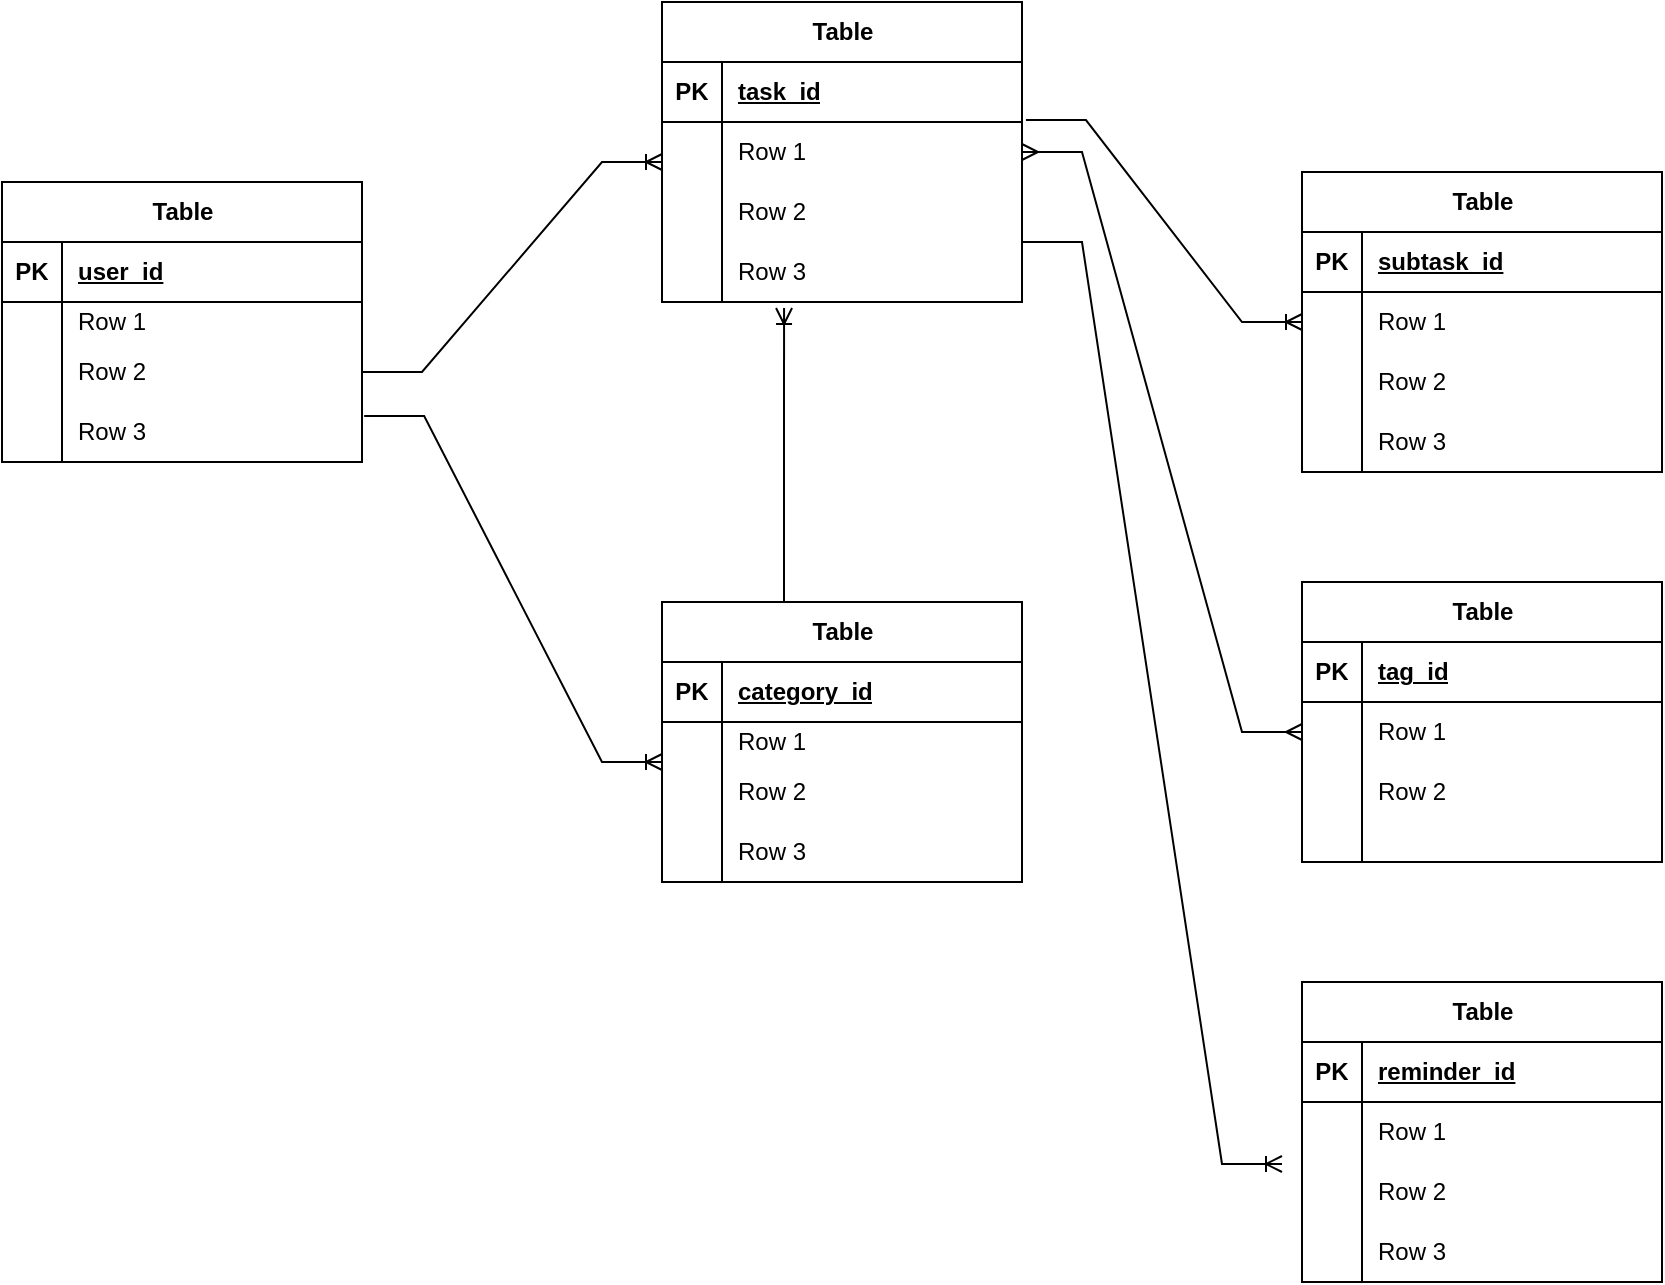 <mxfile version="28.1.0">
  <diagram name="Taskly" id="e56a1550-8fbb-45ad-956c-1786394a9013">
    <mxGraphModel dx="1426" dy="751" grid="1" gridSize="10" guides="1" tooltips="1" connect="1" arrows="1" fold="1" page="1" pageScale="1" pageWidth="1100" pageHeight="850" background="none" math="0" shadow="0">
      <root>
        <mxCell id="0" />
        <mxCell id="1" parent="0" />
        <mxCell id="_NWfq3V05WZzRn2xI2l9-44" value="Table" style="shape=table;startSize=30;container=1;collapsible=1;childLayout=tableLayout;fixedRows=1;rowLines=0;fontStyle=1;align=center;resizeLast=1;html=1;" vertex="1" parent="1">
          <mxGeometry x="100" y="160" width="180" height="140" as="geometry" />
        </mxCell>
        <mxCell id="_NWfq3V05WZzRn2xI2l9-45" value="" style="shape=tableRow;horizontal=0;startSize=0;swimlaneHead=0;swimlaneBody=0;fillColor=none;collapsible=0;dropTarget=0;points=[[0,0.5],[1,0.5]];portConstraint=eastwest;top=0;left=0;right=0;bottom=1;" vertex="1" parent="_NWfq3V05WZzRn2xI2l9-44">
          <mxGeometry y="30" width="180" height="30" as="geometry" />
        </mxCell>
        <mxCell id="_NWfq3V05WZzRn2xI2l9-46" value="PK" style="shape=partialRectangle;connectable=0;fillColor=none;top=0;left=0;bottom=0;right=0;fontStyle=1;overflow=hidden;whiteSpace=wrap;html=1;" vertex="1" parent="_NWfq3V05WZzRn2xI2l9-45">
          <mxGeometry width="30" height="30" as="geometry">
            <mxRectangle width="30" height="30" as="alternateBounds" />
          </mxGeometry>
        </mxCell>
        <mxCell id="_NWfq3V05WZzRn2xI2l9-47" value="user_id" style="shape=partialRectangle;connectable=0;fillColor=none;top=0;left=0;bottom=0;right=0;align=left;spacingLeft=6;fontStyle=5;overflow=hidden;whiteSpace=wrap;html=1;" vertex="1" parent="_NWfq3V05WZzRn2xI2l9-45">
          <mxGeometry x="30" width="150" height="30" as="geometry">
            <mxRectangle width="150" height="30" as="alternateBounds" />
          </mxGeometry>
        </mxCell>
        <mxCell id="_NWfq3V05WZzRn2xI2l9-48" value="" style="shape=tableRow;horizontal=0;startSize=0;swimlaneHead=0;swimlaneBody=0;fillColor=none;collapsible=0;dropTarget=0;points=[[0,0.5],[1,0.5]];portConstraint=eastwest;top=0;left=0;right=0;bottom=0;" vertex="1" parent="_NWfq3V05WZzRn2xI2l9-44">
          <mxGeometry y="60" width="180" height="20" as="geometry" />
        </mxCell>
        <mxCell id="_NWfq3V05WZzRn2xI2l9-49" value="" style="shape=partialRectangle;connectable=0;fillColor=none;top=0;left=0;bottom=0;right=0;editable=1;overflow=hidden;whiteSpace=wrap;html=1;" vertex="1" parent="_NWfq3V05WZzRn2xI2l9-48">
          <mxGeometry width="30" height="20" as="geometry">
            <mxRectangle width="30" height="20" as="alternateBounds" />
          </mxGeometry>
        </mxCell>
        <mxCell id="_NWfq3V05WZzRn2xI2l9-50" value="Row 1" style="shape=partialRectangle;connectable=0;fillColor=none;top=0;left=0;bottom=0;right=0;align=left;spacingLeft=6;overflow=hidden;whiteSpace=wrap;html=1;" vertex="1" parent="_NWfq3V05WZzRn2xI2l9-48">
          <mxGeometry x="30" width="150" height="20" as="geometry">
            <mxRectangle width="150" height="20" as="alternateBounds" />
          </mxGeometry>
        </mxCell>
        <mxCell id="_NWfq3V05WZzRn2xI2l9-51" value="" style="shape=tableRow;horizontal=0;startSize=0;swimlaneHead=0;swimlaneBody=0;fillColor=none;collapsible=0;dropTarget=0;points=[[0,0.5],[1,0.5]];portConstraint=eastwest;top=0;left=0;right=0;bottom=0;" vertex="1" parent="_NWfq3V05WZzRn2xI2l9-44">
          <mxGeometry y="80" width="180" height="30" as="geometry" />
        </mxCell>
        <mxCell id="_NWfq3V05WZzRn2xI2l9-52" value="" style="shape=partialRectangle;connectable=0;fillColor=none;top=0;left=0;bottom=0;right=0;editable=1;overflow=hidden;whiteSpace=wrap;html=1;" vertex="1" parent="_NWfq3V05WZzRn2xI2l9-51">
          <mxGeometry width="30" height="30" as="geometry">
            <mxRectangle width="30" height="30" as="alternateBounds" />
          </mxGeometry>
        </mxCell>
        <mxCell id="_NWfq3V05WZzRn2xI2l9-53" value="Row 2" style="shape=partialRectangle;connectable=0;fillColor=none;top=0;left=0;bottom=0;right=0;align=left;spacingLeft=6;overflow=hidden;whiteSpace=wrap;html=1;" vertex="1" parent="_NWfq3V05WZzRn2xI2l9-51">
          <mxGeometry x="30" width="150" height="30" as="geometry">
            <mxRectangle width="150" height="30" as="alternateBounds" />
          </mxGeometry>
        </mxCell>
        <mxCell id="_NWfq3V05WZzRn2xI2l9-54" value="" style="shape=tableRow;horizontal=0;startSize=0;swimlaneHead=0;swimlaneBody=0;fillColor=none;collapsible=0;dropTarget=0;points=[[0,0.5],[1,0.5]];portConstraint=eastwest;top=0;left=0;right=0;bottom=0;" vertex="1" parent="_NWfq3V05WZzRn2xI2l9-44">
          <mxGeometry y="110" width="180" height="30" as="geometry" />
        </mxCell>
        <mxCell id="_NWfq3V05WZzRn2xI2l9-55" value="" style="shape=partialRectangle;connectable=0;fillColor=none;top=0;left=0;bottom=0;right=0;editable=1;overflow=hidden;whiteSpace=wrap;html=1;" vertex="1" parent="_NWfq3V05WZzRn2xI2l9-54">
          <mxGeometry width="30" height="30" as="geometry">
            <mxRectangle width="30" height="30" as="alternateBounds" />
          </mxGeometry>
        </mxCell>
        <mxCell id="_NWfq3V05WZzRn2xI2l9-56" value="Row 3" style="shape=partialRectangle;connectable=0;fillColor=none;top=0;left=0;bottom=0;right=0;align=left;spacingLeft=6;overflow=hidden;whiteSpace=wrap;html=1;" vertex="1" parent="_NWfq3V05WZzRn2xI2l9-54">
          <mxGeometry x="30" width="150" height="30" as="geometry">
            <mxRectangle width="150" height="30" as="alternateBounds" />
          </mxGeometry>
        </mxCell>
        <mxCell id="_NWfq3V05WZzRn2xI2l9-57" value="" style="edgeStyle=entityRelationEdgeStyle;fontSize=12;html=1;endArrow=ERoneToMany;rounded=0;exitX=1;exitY=0.5;exitDx=0;exitDy=0;" edge="1" parent="1" source="_NWfq3V05WZzRn2xI2l9-51">
          <mxGeometry width="100" height="100" relative="1" as="geometry">
            <mxPoint x="290" y="330" as="sourcePoint" />
            <mxPoint x="430" y="150" as="targetPoint" />
            <Array as="points">
              <mxPoint x="220" y="100" />
              <mxPoint x="220" y="100" />
              <mxPoint x="400" y="190" />
              <mxPoint x="170" y="70" />
            </Array>
          </mxGeometry>
        </mxCell>
        <mxCell id="_NWfq3V05WZzRn2xI2l9-61" value="Table" style="shape=table;startSize=30;container=1;collapsible=1;childLayout=tableLayout;fixedRows=1;rowLines=0;fontStyle=1;align=center;resizeLast=1;html=1;" vertex="1" parent="1">
          <mxGeometry x="430" y="70" width="180" height="150" as="geometry" />
        </mxCell>
        <mxCell id="_NWfq3V05WZzRn2xI2l9-62" value="" style="shape=tableRow;horizontal=0;startSize=0;swimlaneHead=0;swimlaneBody=0;fillColor=none;collapsible=0;dropTarget=0;points=[[0,0.5],[1,0.5]];portConstraint=eastwest;top=0;left=0;right=0;bottom=1;" vertex="1" parent="_NWfq3V05WZzRn2xI2l9-61">
          <mxGeometry y="30" width="180" height="30" as="geometry" />
        </mxCell>
        <mxCell id="_NWfq3V05WZzRn2xI2l9-63" value="PK" style="shape=partialRectangle;connectable=0;fillColor=none;top=0;left=0;bottom=0;right=0;fontStyle=1;overflow=hidden;whiteSpace=wrap;html=1;" vertex="1" parent="_NWfq3V05WZzRn2xI2l9-62">
          <mxGeometry width="30" height="30" as="geometry">
            <mxRectangle width="30" height="30" as="alternateBounds" />
          </mxGeometry>
        </mxCell>
        <mxCell id="_NWfq3V05WZzRn2xI2l9-64" value="task_id" style="shape=partialRectangle;connectable=0;fillColor=none;top=0;left=0;bottom=0;right=0;align=left;spacingLeft=6;fontStyle=5;overflow=hidden;whiteSpace=wrap;html=1;" vertex="1" parent="_NWfq3V05WZzRn2xI2l9-62">
          <mxGeometry x="30" width="150" height="30" as="geometry">
            <mxRectangle width="150" height="30" as="alternateBounds" />
          </mxGeometry>
        </mxCell>
        <mxCell id="_NWfq3V05WZzRn2xI2l9-65" value="" style="shape=tableRow;horizontal=0;startSize=0;swimlaneHead=0;swimlaneBody=0;fillColor=none;collapsible=0;dropTarget=0;points=[[0,0.5],[1,0.5]];portConstraint=eastwest;top=0;left=0;right=0;bottom=0;" vertex="1" parent="_NWfq3V05WZzRn2xI2l9-61">
          <mxGeometry y="60" width="180" height="30" as="geometry" />
        </mxCell>
        <mxCell id="_NWfq3V05WZzRn2xI2l9-66" value="" style="shape=partialRectangle;connectable=0;fillColor=none;top=0;left=0;bottom=0;right=0;editable=1;overflow=hidden;whiteSpace=wrap;html=1;" vertex="1" parent="_NWfq3V05WZzRn2xI2l9-65">
          <mxGeometry width="30" height="30" as="geometry">
            <mxRectangle width="30" height="30" as="alternateBounds" />
          </mxGeometry>
        </mxCell>
        <mxCell id="_NWfq3V05WZzRn2xI2l9-67" value="Row 1" style="shape=partialRectangle;connectable=0;fillColor=none;top=0;left=0;bottom=0;right=0;align=left;spacingLeft=6;overflow=hidden;whiteSpace=wrap;html=1;" vertex="1" parent="_NWfq3V05WZzRn2xI2l9-65">
          <mxGeometry x="30" width="150" height="30" as="geometry">
            <mxRectangle width="150" height="30" as="alternateBounds" />
          </mxGeometry>
        </mxCell>
        <mxCell id="_NWfq3V05WZzRn2xI2l9-68" value="" style="shape=tableRow;horizontal=0;startSize=0;swimlaneHead=0;swimlaneBody=0;fillColor=none;collapsible=0;dropTarget=0;points=[[0,0.5],[1,0.5]];portConstraint=eastwest;top=0;left=0;right=0;bottom=0;" vertex="1" parent="_NWfq3V05WZzRn2xI2l9-61">
          <mxGeometry y="90" width="180" height="30" as="geometry" />
        </mxCell>
        <mxCell id="_NWfq3V05WZzRn2xI2l9-69" value="" style="shape=partialRectangle;connectable=0;fillColor=none;top=0;left=0;bottom=0;right=0;editable=1;overflow=hidden;whiteSpace=wrap;html=1;" vertex="1" parent="_NWfq3V05WZzRn2xI2l9-68">
          <mxGeometry width="30" height="30" as="geometry">
            <mxRectangle width="30" height="30" as="alternateBounds" />
          </mxGeometry>
        </mxCell>
        <mxCell id="_NWfq3V05WZzRn2xI2l9-70" value="Row 2" style="shape=partialRectangle;connectable=0;fillColor=none;top=0;left=0;bottom=0;right=0;align=left;spacingLeft=6;overflow=hidden;whiteSpace=wrap;html=1;" vertex="1" parent="_NWfq3V05WZzRn2xI2l9-68">
          <mxGeometry x="30" width="150" height="30" as="geometry">
            <mxRectangle width="150" height="30" as="alternateBounds" />
          </mxGeometry>
        </mxCell>
        <mxCell id="_NWfq3V05WZzRn2xI2l9-71" value="" style="shape=tableRow;horizontal=0;startSize=0;swimlaneHead=0;swimlaneBody=0;fillColor=none;collapsible=0;dropTarget=0;points=[[0,0.5],[1,0.5]];portConstraint=eastwest;top=0;left=0;right=0;bottom=0;" vertex="1" parent="_NWfq3V05WZzRn2xI2l9-61">
          <mxGeometry y="120" width="180" height="30" as="geometry" />
        </mxCell>
        <mxCell id="_NWfq3V05WZzRn2xI2l9-72" value="" style="shape=partialRectangle;connectable=0;fillColor=none;top=0;left=0;bottom=0;right=0;editable=1;overflow=hidden;whiteSpace=wrap;html=1;" vertex="1" parent="_NWfq3V05WZzRn2xI2l9-71">
          <mxGeometry width="30" height="30" as="geometry">
            <mxRectangle width="30" height="30" as="alternateBounds" />
          </mxGeometry>
        </mxCell>
        <mxCell id="_NWfq3V05WZzRn2xI2l9-73" value="Row 3" style="shape=partialRectangle;connectable=0;fillColor=none;top=0;left=0;bottom=0;right=0;align=left;spacingLeft=6;overflow=hidden;whiteSpace=wrap;html=1;" vertex="1" parent="_NWfq3V05WZzRn2xI2l9-71">
          <mxGeometry x="30" width="150" height="30" as="geometry">
            <mxRectangle width="150" height="30" as="alternateBounds" />
          </mxGeometry>
        </mxCell>
        <mxCell id="_NWfq3V05WZzRn2xI2l9-74" value="Table" style="shape=table;startSize=30;container=1;collapsible=1;childLayout=tableLayout;fixedRows=1;rowLines=0;fontStyle=1;align=center;resizeLast=1;html=1;" vertex="1" parent="1">
          <mxGeometry x="430" y="370" width="180" height="140" as="geometry" />
        </mxCell>
        <mxCell id="_NWfq3V05WZzRn2xI2l9-75" value="" style="shape=tableRow;horizontal=0;startSize=0;swimlaneHead=0;swimlaneBody=0;fillColor=none;collapsible=0;dropTarget=0;points=[[0,0.5],[1,0.5]];portConstraint=eastwest;top=0;left=0;right=0;bottom=1;" vertex="1" parent="_NWfq3V05WZzRn2xI2l9-74">
          <mxGeometry y="30" width="180" height="30" as="geometry" />
        </mxCell>
        <mxCell id="_NWfq3V05WZzRn2xI2l9-76" value="PK" style="shape=partialRectangle;connectable=0;fillColor=none;top=0;left=0;bottom=0;right=0;fontStyle=1;overflow=hidden;whiteSpace=wrap;html=1;" vertex="1" parent="_NWfq3V05WZzRn2xI2l9-75">
          <mxGeometry width="30" height="30" as="geometry">
            <mxRectangle width="30" height="30" as="alternateBounds" />
          </mxGeometry>
        </mxCell>
        <mxCell id="_NWfq3V05WZzRn2xI2l9-77" value="category_id" style="shape=partialRectangle;connectable=0;fillColor=none;top=0;left=0;bottom=0;right=0;align=left;spacingLeft=6;fontStyle=5;overflow=hidden;whiteSpace=wrap;html=1;" vertex="1" parent="_NWfq3V05WZzRn2xI2l9-75">
          <mxGeometry x="30" width="150" height="30" as="geometry">
            <mxRectangle width="150" height="30" as="alternateBounds" />
          </mxGeometry>
        </mxCell>
        <mxCell id="_NWfq3V05WZzRn2xI2l9-78" value="" style="shape=tableRow;horizontal=0;startSize=0;swimlaneHead=0;swimlaneBody=0;fillColor=none;collapsible=0;dropTarget=0;points=[[0,0.5],[1,0.5]];portConstraint=eastwest;top=0;left=0;right=0;bottom=0;" vertex="1" parent="_NWfq3V05WZzRn2xI2l9-74">
          <mxGeometry y="60" width="180" height="20" as="geometry" />
        </mxCell>
        <mxCell id="_NWfq3V05WZzRn2xI2l9-79" value="" style="shape=partialRectangle;connectable=0;fillColor=none;top=0;left=0;bottom=0;right=0;editable=1;overflow=hidden;whiteSpace=wrap;html=1;" vertex="1" parent="_NWfq3V05WZzRn2xI2l9-78">
          <mxGeometry width="30" height="20" as="geometry">
            <mxRectangle width="30" height="20" as="alternateBounds" />
          </mxGeometry>
        </mxCell>
        <mxCell id="_NWfq3V05WZzRn2xI2l9-80" value="Row 1" style="shape=partialRectangle;connectable=0;fillColor=none;top=0;left=0;bottom=0;right=0;align=left;spacingLeft=6;overflow=hidden;whiteSpace=wrap;html=1;" vertex="1" parent="_NWfq3V05WZzRn2xI2l9-78">
          <mxGeometry x="30" width="150" height="20" as="geometry">
            <mxRectangle width="150" height="20" as="alternateBounds" />
          </mxGeometry>
        </mxCell>
        <mxCell id="_NWfq3V05WZzRn2xI2l9-81" value="" style="shape=tableRow;horizontal=0;startSize=0;swimlaneHead=0;swimlaneBody=0;fillColor=none;collapsible=0;dropTarget=0;points=[[0,0.5],[1,0.5]];portConstraint=eastwest;top=0;left=0;right=0;bottom=0;" vertex="1" parent="_NWfq3V05WZzRn2xI2l9-74">
          <mxGeometry y="80" width="180" height="30" as="geometry" />
        </mxCell>
        <mxCell id="_NWfq3V05WZzRn2xI2l9-82" value="" style="shape=partialRectangle;connectable=0;fillColor=none;top=0;left=0;bottom=0;right=0;editable=1;overflow=hidden;whiteSpace=wrap;html=1;" vertex="1" parent="_NWfq3V05WZzRn2xI2l9-81">
          <mxGeometry width="30" height="30" as="geometry">
            <mxRectangle width="30" height="30" as="alternateBounds" />
          </mxGeometry>
        </mxCell>
        <mxCell id="_NWfq3V05WZzRn2xI2l9-83" value="Row 2" style="shape=partialRectangle;connectable=0;fillColor=none;top=0;left=0;bottom=0;right=0;align=left;spacingLeft=6;overflow=hidden;whiteSpace=wrap;html=1;" vertex="1" parent="_NWfq3V05WZzRn2xI2l9-81">
          <mxGeometry x="30" width="150" height="30" as="geometry">
            <mxRectangle width="150" height="30" as="alternateBounds" />
          </mxGeometry>
        </mxCell>
        <mxCell id="_NWfq3V05WZzRn2xI2l9-84" value="" style="shape=tableRow;horizontal=0;startSize=0;swimlaneHead=0;swimlaneBody=0;fillColor=none;collapsible=0;dropTarget=0;points=[[0,0.5],[1,0.5]];portConstraint=eastwest;top=0;left=0;right=0;bottom=0;" vertex="1" parent="_NWfq3V05WZzRn2xI2l9-74">
          <mxGeometry y="110" width="180" height="30" as="geometry" />
        </mxCell>
        <mxCell id="_NWfq3V05WZzRn2xI2l9-85" value="" style="shape=partialRectangle;connectable=0;fillColor=none;top=0;left=0;bottom=0;right=0;editable=1;overflow=hidden;whiteSpace=wrap;html=1;" vertex="1" parent="_NWfq3V05WZzRn2xI2l9-84">
          <mxGeometry width="30" height="30" as="geometry">
            <mxRectangle width="30" height="30" as="alternateBounds" />
          </mxGeometry>
        </mxCell>
        <mxCell id="_NWfq3V05WZzRn2xI2l9-86" value="Row 3" style="shape=partialRectangle;connectable=0;fillColor=none;top=0;left=0;bottom=0;right=0;align=left;spacingLeft=6;overflow=hidden;whiteSpace=wrap;html=1;" vertex="1" parent="_NWfq3V05WZzRn2xI2l9-84">
          <mxGeometry x="30" width="150" height="30" as="geometry">
            <mxRectangle width="150" height="30" as="alternateBounds" />
          </mxGeometry>
        </mxCell>
        <mxCell id="_NWfq3V05WZzRn2xI2l9-93" value="" style="edgeStyle=entityRelationEdgeStyle;fontSize=12;html=1;endArrow=ERoneToMany;rounded=0;entryX=0;entryY=0;entryDx=0;entryDy=0;entryPerimeter=0;exitX=1.006;exitY=0.233;exitDx=0;exitDy=0;exitPerimeter=0;" edge="1" parent="1" source="_NWfq3V05WZzRn2xI2l9-54" target="_NWfq3V05WZzRn2xI2l9-81">
          <mxGeometry width="100" height="100" relative="1" as="geometry">
            <mxPoint x="230" y="460" as="sourcePoint" />
            <mxPoint x="330" y="360" as="targetPoint" />
          </mxGeometry>
        </mxCell>
        <mxCell id="_NWfq3V05WZzRn2xI2l9-95" value="" style="fontSize=12;html=1;endArrow=ERoneToMany;rounded=0;entryX=0.339;entryY=1.1;entryDx=0;entryDy=0;entryPerimeter=0;" edge="1" parent="1" target="_NWfq3V05WZzRn2xI2l9-71">
          <mxGeometry width="100" height="100" relative="1" as="geometry">
            <mxPoint x="491" y="370" as="sourcePoint" />
            <mxPoint x="830" y="440" as="targetPoint" />
          </mxGeometry>
        </mxCell>
        <mxCell id="_NWfq3V05WZzRn2xI2l9-109" value="Table" style="shape=table;startSize=30;container=1;collapsible=1;childLayout=tableLayout;fixedRows=1;rowLines=0;fontStyle=1;align=center;resizeLast=1;html=1;" vertex="1" parent="1">
          <mxGeometry x="750" y="155" width="180" height="150" as="geometry" />
        </mxCell>
        <mxCell id="_NWfq3V05WZzRn2xI2l9-110" value="" style="shape=tableRow;horizontal=0;startSize=0;swimlaneHead=0;swimlaneBody=0;fillColor=none;collapsible=0;dropTarget=0;points=[[0,0.5],[1,0.5]];portConstraint=eastwest;top=0;left=0;right=0;bottom=1;" vertex="1" parent="_NWfq3V05WZzRn2xI2l9-109">
          <mxGeometry y="30" width="180" height="30" as="geometry" />
        </mxCell>
        <mxCell id="_NWfq3V05WZzRn2xI2l9-111" value="PK" style="shape=partialRectangle;connectable=0;fillColor=none;top=0;left=0;bottom=0;right=0;fontStyle=1;overflow=hidden;whiteSpace=wrap;html=1;" vertex="1" parent="_NWfq3V05WZzRn2xI2l9-110">
          <mxGeometry width="30" height="30" as="geometry">
            <mxRectangle width="30" height="30" as="alternateBounds" />
          </mxGeometry>
        </mxCell>
        <mxCell id="_NWfq3V05WZzRn2xI2l9-112" value="subtask_id" style="shape=partialRectangle;connectable=0;fillColor=none;top=0;left=0;bottom=0;right=0;align=left;spacingLeft=6;fontStyle=5;overflow=hidden;whiteSpace=wrap;html=1;" vertex="1" parent="_NWfq3V05WZzRn2xI2l9-110">
          <mxGeometry x="30" width="150" height="30" as="geometry">
            <mxRectangle width="150" height="30" as="alternateBounds" />
          </mxGeometry>
        </mxCell>
        <mxCell id="_NWfq3V05WZzRn2xI2l9-113" value="" style="shape=tableRow;horizontal=0;startSize=0;swimlaneHead=0;swimlaneBody=0;fillColor=none;collapsible=0;dropTarget=0;points=[[0,0.5],[1,0.5]];portConstraint=eastwest;top=0;left=0;right=0;bottom=0;" vertex="1" parent="_NWfq3V05WZzRn2xI2l9-109">
          <mxGeometry y="60" width="180" height="30" as="geometry" />
        </mxCell>
        <mxCell id="_NWfq3V05WZzRn2xI2l9-114" value="" style="shape=partialRectangle;connectable=0;fillColor=none;top=0;left=0;bottom=0;right=0;editable=1;overflow=hidden;whiteSpace=wrap;html=1;" vertex="1" parent="_NWfq3V05WZzRn2xI2l9-113">
          <mxGeometry width="30" height="30" as="geometry">
            <mxRectangle width="30" height="30" as="alternateBounds" />
          </mxGeometry>
        </mxCell>
        <mxCell id="_NWfq3V05WZzRn2xI2l9-115" value="Row 1" style="shape=partialRectangle;connectable=0;fillColor=none;top=0;left=0;bottom=0;right=0;align=left;spacingLeft=6;overflow=hidden;whiteSpace=wrap;html=1;" vertex="1" parent="_NWfq3V05WZzRn2xI2l9-113">
          <mxGeometry x="30" width="150" height="30" as="geometry">
            <mxRectangle width="150" height="30" as="alternateBounds" />
          </mxGeometry>
        </mxCell>
        <mxCell id="_NWfq3V05WZzRn2xI2l9-116" value="" style="shape=tableRow;horizontal=0;startSize=0;swimlaneHead=0;swimlaneBody=0;fillColor=none;collapsible=0;dropTarget=0;points=[[0,0.5],[1,0.5]];portConstraint=eastwest;top=0;left=0;right=0;bottom=0;" vertex="1" parent="_NWfq3V05WZzRn2xI2l9-109">
          <mxGeometry y="90" width="180" height="30" as="geometry" />
        </mxCell>
        <mxCell id="_NWfq3V05WZzRn2xI2l9-117" value="" style="shape=partialRectangle;connectable=0;fillColor=none;top=0;left=0;bottom=0;right=0;editable=1;overflow=hidden;whiteSpace=wrap;html=1;" vertex="1" parent="_NWfq3V05WZzRn2xI2l9-116">
          <mxGeometry width="30" height="30" as="geometry">
            <mxRectangle width="30" height="30" as="alternateBounds" />
          </mxGeometry>
        </mxCell>
        <mxCell id="_NWfq3V05WZzRn2xI2l9-118" value="Row 2" style="shape=partialRectangle;connectable=0;fillColor=none;top=0;left=0;bottom=0;right=0;align=left;spacingLeft=6;overflow=hidden;whiteSpace=wrap;html=1;" vertex="1" parent="_NWfq3V05WZzRn2xI2l9-116">
          <mxGeometry x="30" width="150" height="30" as="geometry">
            <mxRectangle width="150" height="30" as="alternateBounds" />
          </mxGeometry>
        </mxCell>
        <mxCell id="_NWfq3V05WZzRn2xI2l9-119" value="" style="shape=tableRow;horizontal=0;startSize=0;swimlaneHead=0;swimlaneBody=0;fillColor=none;collapsible=0;dropTarget=0;points=[[0,0.5],[1,0.5]];portConstraint=eastwest;top=0;left=0;right=0;bottom=0;" vertex="1" parent="_NWfq3V05WZzRn2xI2l9-109">
          <mxGeometry y="120" width="180" height="30" as="geometry" />
        </mxCell>
        <mxCell id="_NWfq3V05WZzRn2xI2l9-120" value="" style="shape=partialRectangle;connectable=0;fillColor=none;top=0;left=0;bottom=0;right=0;editable=1;overflow=hidden;whiteSpace=wrap;html=1;" vertex="1" parent="_NWfq3V05WZzRn2xI2l9-119">
          <mxGeometry width="30" height="30" as="geometry">
            <mxRectangle width="30" height="30" as="alternateBounds" />
          </mxGeometry>
        </mxCell>
        <mxCell id="_NWfq3V05WZzRn2xI2l9-121" value="Row 3" style="shape=partialRectangle;connectable=0;fillColor=none;top=0;left=0;bottom=0;right=0;align=left;spacingLeft=6;overflow=hidden;whiteSpace=wrap;html=1;" vertex="1" parent="_NWfq3V05WZzRn2xI2l9-119">
          <mxGeometry x="30" width="150" height="30" as="geometry">
            <mxRectangle width="150" height="30" as="alternateBounds" />
          </mxGeometry>
        </mxCell>
        <mxCell id="_NWfq3V05WZzRn2xI2l9-122" value="" style="edgeStyle=entityRelationEdgeStyle;fontSize=12;html=1;endArrow=ERoneToMany;rounded=0;exitX=1.011;exitY=-0.033;exitDx=0;exitDy=0;exitPerimeter=0;" edge="1" parent="1" source="_NWfq3V05WZzRn2xI2l9-65">
          <mxGeometry width="100" height="100" relative="1" as="geometry">
            <mxPoint x="610" y="155" as="sourcePoint" />
            <mxPoint x="750" y="230" as="targetPoint" />
            <Array as="points">
              <mxPoint x="630" y="130" />
              <mxPoint x="620" y="130" />
              <mxPoint x="650" y="110" />
            </Array>
          </mxGeometry>
        </mxCell>
        <mxCell id="_NWfq3V05WZzRn2xI2l9-123" value="Table" style="shape=table;startSize=30;container=1;collapsible=1;childLayout=tableLayout;fixedRows=1;rowLines=0;fontStyle=1;align=center;resizeLast=1;html=1;" vertex="1" parent="1">
          <mxGeometry x="750" y="360" width="180" height="140" as="geometry" />
        </mxCell>
        <mxCell id="_NWfq3V05WZzRn2xI2l9-124" value="" style="shape=tableRow;horizontal=0;startSize=0;swimlaneHead=0;swimlaneBody=0;fillColor=none;collapsible=0;dropTarget=0;points=[[0,0.5],[1,0.5]];portConstraint=eastwest;top=0;left=0;right=0;bottom=1;" vertex="1" parent="_NWfq3V05WZzRn2xI2l9-123">
          <mxGeometry y="30" width="180" height="30" as="geometry" />
        </mxCell>
        <mxCell id="_NWfq3V05WZzRn2xI2l9-125" value="PK" style="shape=partialRectangle;connectable=0;fillColor=none;top=0;left=0;bottom=0;right=0;fontStyle=1;overflow=hidden;whiteSpace=wrap;html=1;" vertex="1" parent="_NWfq3V05WZzRn2xI2l9-124">
          <mxGeometry width="30" height="30" as="geometry">
            <mxRectangle width="30" height="30" as="alternateBounds" />
          </mxGeometry>
        </mxCell>
        <mxCell id="_NWfq3V05WZzRn2xI2l9-126" value="tag_id" style="shape=partialRectangle;connectable=0;fillColor=none;top=0;left=0;bottom=0;right=0;align=left;spacingLeft=6;fontStyle=5;overflow=hidden;whiteSpace=wrap;html=1;" vertex="1" parent="_NWfq3V05WZzRn2xI2l9-124">
          <mxGeometry x="30" width="150" height="30" as="geometry">
            <mxRectangle width="150" height="30" as="alternateBounds" />
          </mxGeometry>
        </mxCell>
        <mxCell id="_NWfq3V05WZzRn2xI2l9-127" value="" style="shape=tableRow;horizontal=0;startSize=0;swimlaneHead=0;swimlaneBody=0;fillColor=none;collapsible=0;dropTarget=0;points=[[0,0.5],[1,0.5]];portConstraint=eastwest;top=0;left=0;right=0;bottom=0;" vertex="1" parent="_NWfq3V05WZzRn2xI2l9-123">
          <mxGeometry y="60" width="180" height="30" as="geometry" />
        </mxCell>
        <mxCell id="_NWfq3V05WZzRn2xI2l9-128" value="" style="shape=partialRectangle;connectable=0;fillColor=none;top=0;left=0;bottom=0;right=0;editable=1;overflow=hidden;whiteSpace=wrap;html=1;" vertex="1" parent="_NWfq3V05WZzRn2xI2l9-127">
          <mxGeometry width="30" height="30" as="geometry">
            <mxRectangle width="30" height="30" as="alternateBounds" />
          </mxGeometry>
        </mxCell>
        <mxCell id="_NWfq3V05WZzRn2xI2l9-129" value="Row 1" style="shape=partialRectangle;connectable=0;fillColor=none;top=0;left=0;bottom=0;right=0;align=left;spacingLeft=6;overflow=hidden;whiteSpace=wrap;html=1;" vertex="1" parent="_NWfq3V05WZzRn2xI2l9-127">
          <mxGeometry x="30" width="150" height="30" as="geometry">
            <mxRectangle width="150" height="30" as="alternateBounds" />
          </mxGeometry>
        </mxCell>
        <mxCell id="_NWfq3V05WZzRn2xI2l9-130" value="" style="shape=tableRow;horizontal=0;startSize=0;swimlaneHead=0;swimlaneBody=0;fillColor=none;collapsible=0;dropTarget=0;points=[[0,0.5],[1,0.5]];portConstraint=eastwest;top=0;left=0;right=0;bottom=0;" vertex="1" parent="_NWfq3V05WZzRn2xI2l9-123">
          <mxGeometry y="90" width="180" height="30" as="geometry" />
        </mxCell>
        <mxCell id="_NWfq3V05WZzRn2xI2l9-131" value="" style="shape=partialRectangle;connectable=0;fillColor=none;top=0;left=0;bottom=0;right=0;editable=1;overflow=hidden;whiteSpace=wrap;html=1;" vertex="1" parent="_NWfq3V05WZzRn2xI2l9-130">
          <mxGeometry width="30" height="30" as="geometry">
            <mxRectangle width="30" height="30" as="alternateBounds" />
          </mxGeometry>
        </mxCell>
        <mxCell id="_NWfq3V05WZzRn2xI2l9-132" value="Row 2" style="shape=partialRectangle;connectable=0;fillColor=none;top=0;left=0;bottom=0;right=0;align=left;spacingLeft=6;overflow=hidden;whiteSpace=wrap;html=1;" vertex="1" parent="_NWfq3V05WZzRn2xI2l9-130">
          <mxGeometry x="30" width="150" height="30" as="geometry">
            <mxRectangle width="150" height="30" as="alternateBounds" />
          </mxGeometry>
        </mxCell>
        <mxCell id="_NWfq3V05WZzRn2xI2l9-133" value="" style="shape=tableRow;horizontal=0;startSize=0;swimlaneHead=0;swimlaneBody=0;fillColor=none;collapsible=0;dropTarget=0;points=[[0,0.5],[1,0.5]];portConstraint=eastwest;top=0;left=0;right=0;bottom=0;" vertex="1" parent="_NWfq3V05WZzRn2xI2l9-123">
          <mxGeometry y="120" width="180" height="20" as="geometry" />
        </mxCell>
        <mxCell id="_NWfq3V05WZzRn2xI2l9-134" value="" style="shape=partialRectangle;connectable=0;fillColor=none;top=0;left=0;bottom=0;right=0;editable=1;overflow=hidden;whiteSpace=wrap;html=1;" vertex="1" parent="_NWfq3V05WZzRn2xI2l9-133">
          <mxGeometry width="30" height="20" as="geometry">
            <mxRectangle width="30" height="20" as="alternateBounds" />
          </mxGeometry>
        </mxCell>
        <mxCell id="_NWfq3V05WZzRn2xI2l9-135" value="" style="shape=partialRectangle;connectable=0;fillColor=none;top=0;left=0;bottom=0;right=0;align=left;spacingLeft=6;overflow=hidden;whiteSpace=wrap;html=1;" vertex="1" parent="_NWfq3V05WZzRn2xI2l9-133">
          <mxGeometry x="30" width="150" height="20" as="geometry">
            <mxRectangle width="150" height="20" as="alternateBounds" />
          </mxGeometry>
        </mxCell>
        <mxCell id="_NWfq3V05WZzRn2xI2l9-136" value="Table" style="shape=table;startSize=30;container=1;collapsible=1;childLayout=tableLayout;fixedRows=1;rowLines=0;fontStyle=1;align=center;resizeLast=1;html=1;" vertex="1" parent="1">
          <mxGeometry x="750" y="560" width="180" height="150" as="geometry" />
        </mxCell>
        <mxCell id="_NWfq3V05WZzRn2xI2l9-137" value="" style="shape=tableRow;horizontal=0;startSize=0;swimlaneHead=0;swimlaneBody=0;fillColor=none;collapsible=0;dropTarget=0;points=[[0,0.5],[1,0.5]];portConstraint=eastwest;top=0;left=0;right=0;bottom=1;" vertex="1" parent="_NWfq3V05WZzRn2xI2l9-136">
          <mxGeometry y="30" width="180" height="30" as="geometry" />
        </mxCell>
        <mxCell id="_NWfq3V05WZzRn2xI2l9-138" value="PK" style="shape=partialRectangle;connectable=0;fillColor=none;top=0;left=0;bottom=0;right=0;fontStyle=1;overflow=hidden;whiteSpace=wrap;html=1;" vertex="1" parent="_NWfq3V05WZzRn2xI2l9-137">
          <mxGeometry width="30" height="30" as="geometry">
            <mxRectangle width="30" height="30" as="alternateBounds" />
          </mxGeometry>
        </mxCell>
        <mxCell id="_NWfq3V05WZzRn2xI2l9-139" value="reminder_id" style="shape=partialRectangle;connectable=0;fillColor=none;top=0;left=0;bottom=0;right=0;align=left;spacingLeft=6;fontStyle=5;overflow=hidden;whiteSpace=wrap;html=1;" vertex="1" parent="_NWfq3V05WZzRn2xI2l9-137">
          <mxGeometry x="30" width="150" height="30" as="geometry">
            <mxRectangle width="150" height="30" as="alternateBounds" />
          </mxGeometry>
        </mxCell>
        <mxCell id="_NWfq3V05WZzRn2xI2l9-140" value="" style="shape=tableRow;horizontal=0;startSize=0;swimlaneHead=0;swimlaneBody=0;fillColor=none;collapsible=0;dropTarget=0;points=[[0,0.5],[1,0.5]];portConstraint=eastwest;top=0;left=0;right=0;bottom=0;" vertex="1" parent="_NWfq3V05WZzRn2xI2l9-136">
          <mxGeometry y="60" width="180" height="30" as="geometry" />
        </mxCell>
        <mxCell id="_NWfq3V05WZzRn2xI2l9-141" value="" style="shape=partialRectangle;connectable=0;fillColor=none;top=0;left=0;bottom=0;right=0;editable=1;overflow=hidden;whiteSpace=wrap;html=1;" vertex="1" parent="_NWfq3V05WZzRn2xI2l9-140">
          <mxGeometry width="30" height="30" as="geometry">
            <mxRectangle width="30" height="30" as="alternateBounds" />
          </mxGeometry>
        </mxCell>
        <mxCell id="_NWfq3V05WZzRn2xI2l9-142" value="Row 1" style="shape=partialRectangle;connectable=0;fillColor=none;top=0;left=0;bottom=0;right=0;align=left;spacingLeft=6;overflow=hidden;whiteSpace=wrap;html=1;" vertex="1" parent="_NWfq3V05WZzRn2xI2l9-140">
          <mxGeometry x="30" width="150" height="30" as="geometry">
            <mxRectangle width="150" height="30" as="alternateBounds" />
          </mxGeometry>
        </mxCell>
        <mxCell id="_NWfq3V05WZzRn2xI2l9-143" value="" style="shape=tableRow;horizontal=0;startSize=0;swimlaneHead=0;swimlaneBody=0;fillColor=none;collapsible=0;dropTarget=0;points=[[0,0.5],[1,0.5]];portConstraint=eastwest;top=0;left=0;right=0;bottom=0;" vertex="1" parent="_NWfq3V05WZzRn2xI2l9-136">
          <mxGeometry y="90" width="180" height="30" as="geometry" />
        </mxCell>
        <mxCell id="_NWfq3V05WZzRn2xI2l9-144" value="" style="shape=partialRectangle;connectable=0;fillColor=none;top=0;left=0;bottom=0;right=0;editable=1;overflow=hidden;whiteSpace=wrap;html=1;" vertex="1" parent="_NWfq3V05WZzRn2xI2l9-143">
          <mxGeometry width="30" height="30" as="geometry">
            <mxRectangle width="30" height="30" as="alternateBounds" />
          </mxGeometry>
        </mxCell>
        <mxCell id="_NWfq3V05WZzRn2xI2l9-145" value="Row 2" style="shape=partialRectangle;connectable=0;fillColor=none;top=0;left=0;bottom=0;right=0;align=left;spacingLeft=6;overflow=hidden;whiteSpace=wrap;html=1;" vertex="1" parent="_NWfq3V05WZzRn2xI2l9-143">
          <mxGeometry x="30" width="150" height="30" as="geometry">
            <mxRectangle width="150" height="30" as="alternateBounds" />
          </mxGeometry>
        </mxCell>
        <mxCell id="_NWfq3V05WZzRn2xI2l9-146" value="" style="shape=tableRow;horizontal=0;startSize=0;swimlaneHead=0;swimlaneBody=0;fillColor=none;collapsible=0;dropTarget=0;points=[[0,0.5],[1,0.5]];portConstraint=eastwest;top=0;left=0;right=0;bottom=0;" vertex="1" parent="_NWfq3V05WZzRn2xI2l9-136">
          <mxGeometry y="120" width="180" height="30" as="geometry" />
        </mxCell>
        <mxCell id="_NWfq3V05WZzRn2xI2l9-147" value="" style="shape=partialRectangle;connectable=0;fillColor=none;top=0;left=0;bottom=0;right=0;editable=1;overflow=hidden;whiteSpace=wrap;html=1;" vertex="1" parent="_NWfq3V05WZzRn2xI2l9-146">
          <mxGeometry width="30" height="30" as="geometry">
            <mxRectangle width="30" height="30" as="alternateBounds" />
          </mxGeometry>
        </mxCell>
        <mxCell id="_NWfq3V05WZzRn2xI2l9-148" value="Row 3" style="shape=partialRectangle;connectable=0;fillColor=none;top=0;left=0;bottom=0;right=0;align=left;spacingLeft=6;overflow=hidden;whiteSpace=wrap;html=1;" vertex="1" parent="_NWfq3V05WZzRn2xI2l9-146">
          <mxGeometry x="30" width="150" height="30" as="geometry">
            <mxRectangle width="150" height="30" as="alternateBounds" />
          </mxGeometry>
        </mxCell>
        <mxCell id="_NWfq3V05WZzRn2xI2l9-149" value="" style="edgeStyle=entityRelationEdgeStyle;fontSize=12;html=1;endArrow=ERmany;startArrow=ERmany;rounded=0;entryX=0;entryY=0.5;entryDx=0;entryDy=0;" edge="1" parent="1" source="_NWfq3V05WZzRn2xI2l9-65" target="_NWfq3V05WZzRn2xI2l9-127">
          <mxGeometry width="100" height="100" relative="1" as="geometry">
            <mxPoint x="613" y="156" as="sourcePoint" />
            <mxPoint x="650" y="240" as="targetPoint" />
            <Array as="points">
              <mxPoint x="600" y="310" />
              <mxPoint x="700" y="390" />
              <mxPoint x="680" y="360" />
            </Array>
          </mxGeometry>
        </mxCell>
        <mxCell id="_NWfq3V05WZzRn2xI2l9-150" value="" style="edgeStyle=entityRelationEdgeStyle;fontSize=12;html=1;endArrow=ERoneToMany;rounded=0;exitX=1;exitY=0;exitDx=0;exitDy=0;exitPerimeter=0;" edge="1" parent="1" source="_NWfq3V05WZzRn2xI2l9-71">
          <mxGeometry width="100" height="100" relative="1" as="geometry">
            <mxPoint x="560" y="250" as="sourcePoint" />
            <mxPoint x="740" y="651" as="targetPoint" />
            <Array as="points">
              <mxPoint x="720" y="570" />
            </Array>
          </mxGeometry>
        </mxCell>
      </root>
    </mxGraphModel>
  </diagram>
</mxfile>

